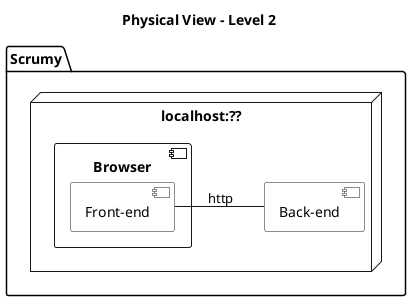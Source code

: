 @startuml

title Physical View - Level 2

left to right direction

<style>
component {
    BackgroundColor #white
}
</style>

package Scrumy {
    node "localhost:??" as client {
        component Browser {
            component "Front-end" as Frontend
        }
        component "Back-end" as Backend
    }
}

Frontend -- Backend : http

@enduml